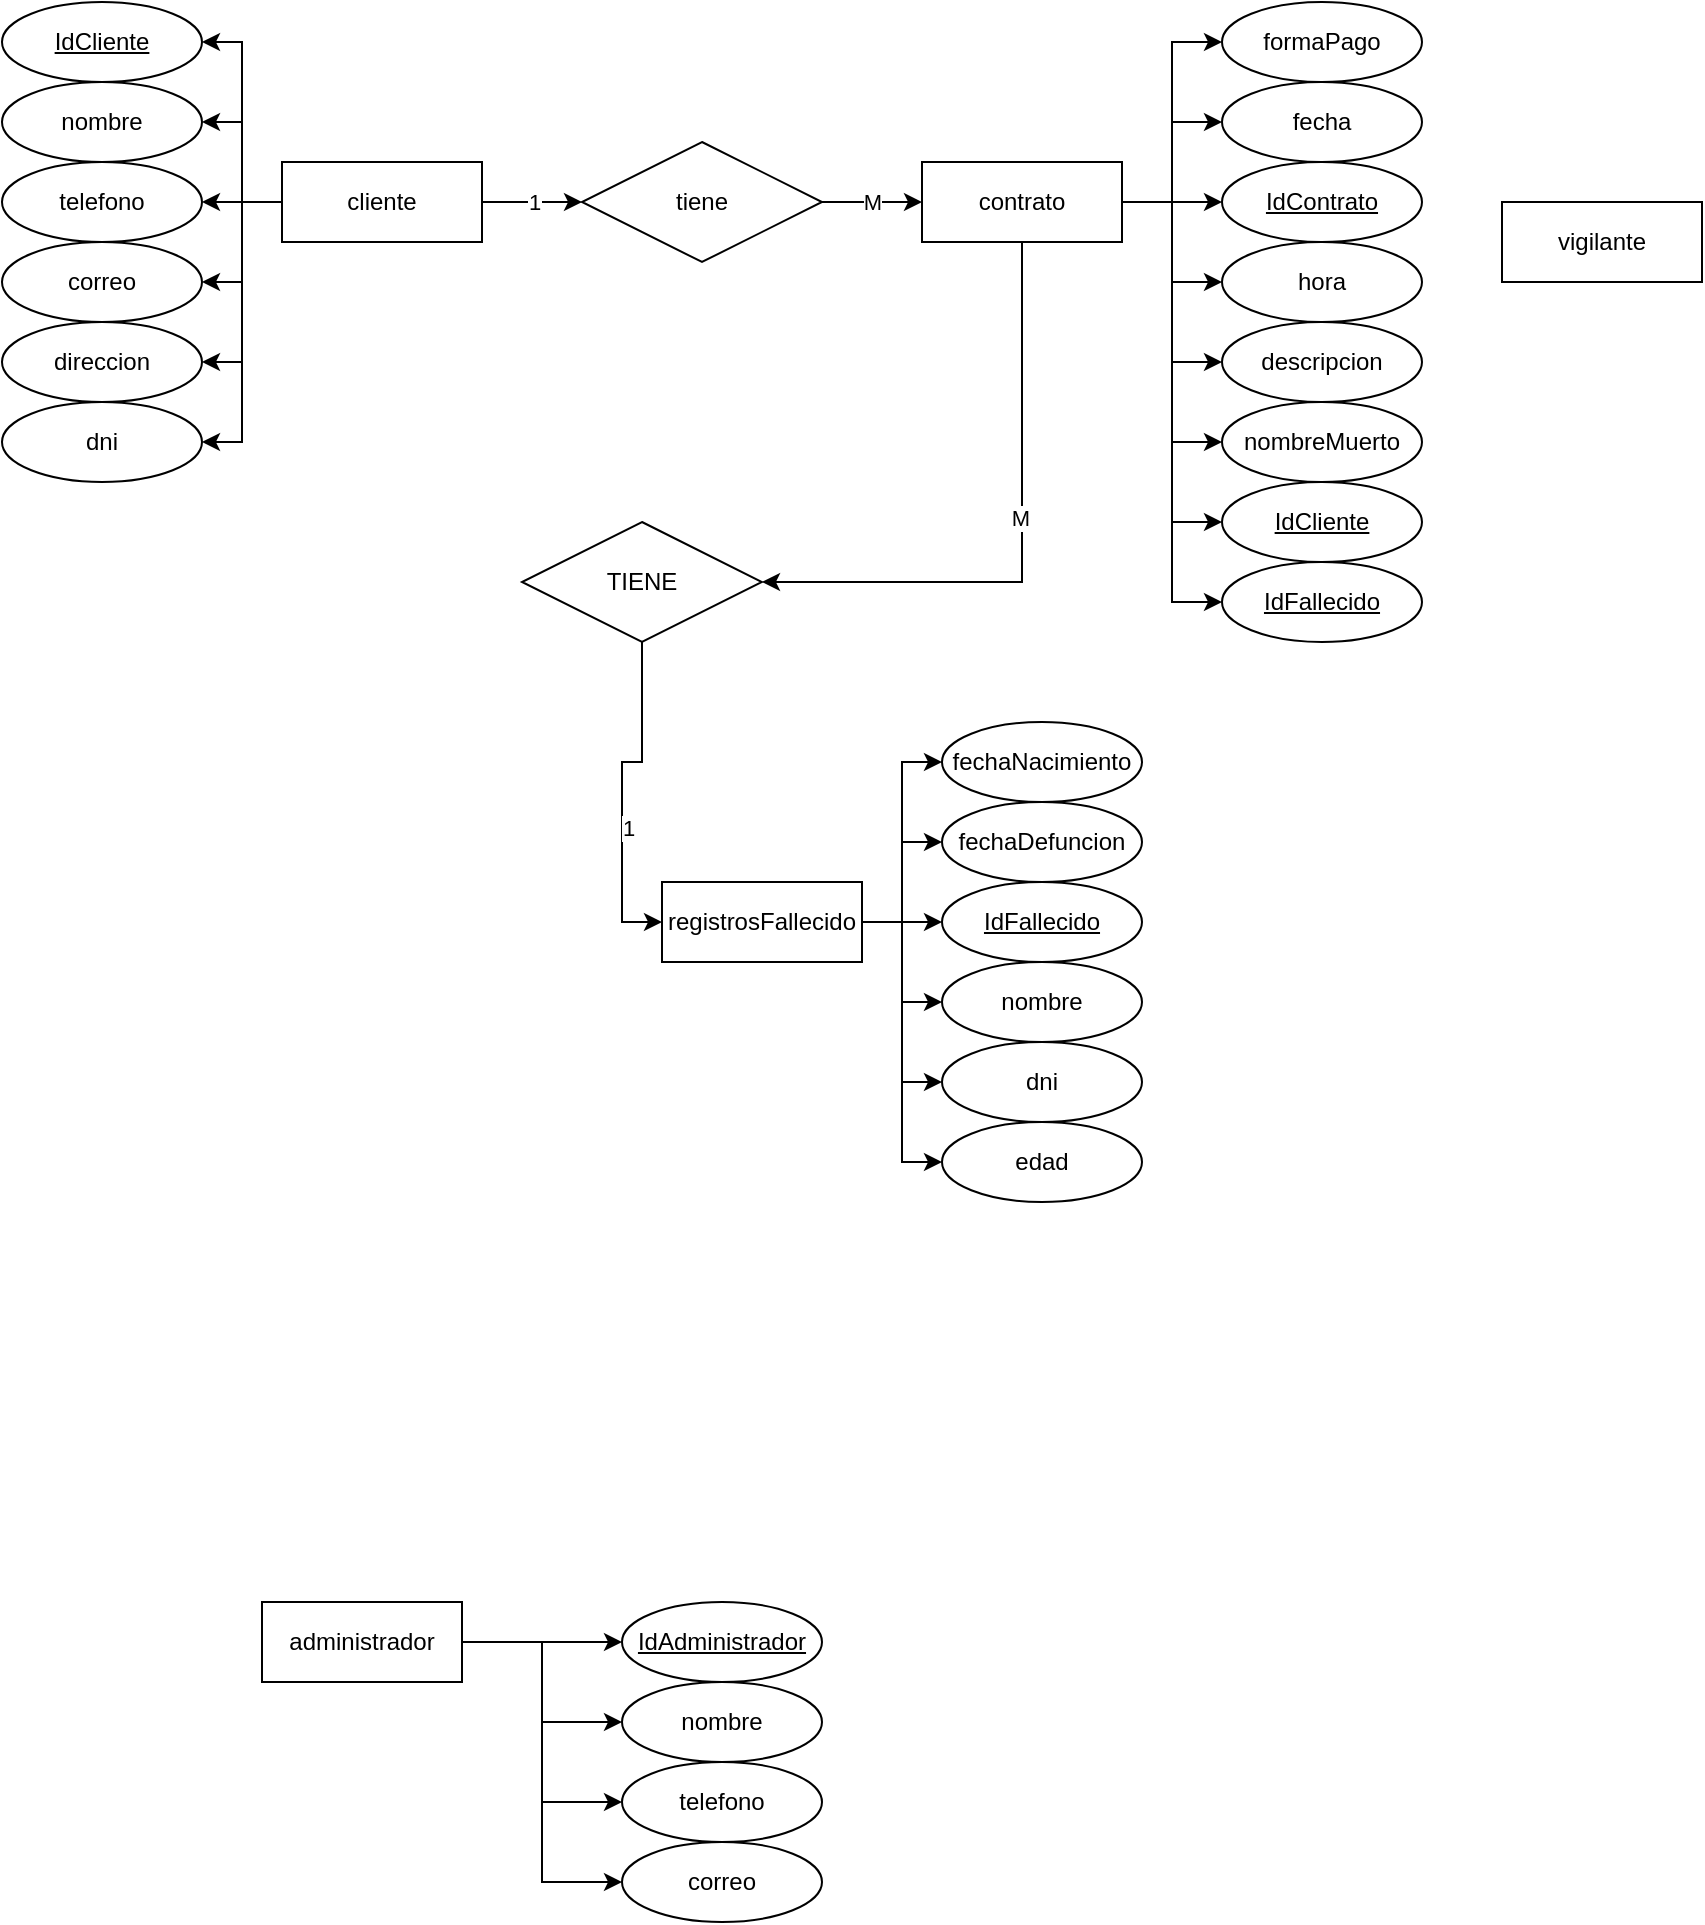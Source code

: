 <mxfile version="24.1.0" type="github">
  <diagram id="R2lEEEUBdFMjLlhIrx00" name="Page-1">
    <mxGraphModel dx="2049" dy="1103" grid="1" gridSize="10" guides="1" tooltips="1" connect="1" arrows="1" fold="1" page="1" pageScale="1" pageWidth="850" pageHeight="1100" math="0" shadow="0" extFonts="Permanent Marker^https://fonts.googleapis.com/css?family=Permanent+Marker">
      <root>
        <mxCell id="0" />
        <mxCell id="1" parent="0" />
        <mxCell id="orwoNpzJjQgzfBhsVVfo-14" style="edgeStyle=orthogonalEdgeStyle;rounded=0;orthogonalLoop=1;jettySize=auto;html=1;entryX=1;entryY=0.5;entryDx=0;entryDy=0;" edge="1" parent="1" source="orwoNpzJjQgzfBhsVVfo-1" target="orwoNpzJjQgzfBhsVVfo-11">
          <mxGeometry relative="1" as="geometry" />
        </mxCell>
        <mxCell id="orwoNpzJjQgzfBhsVVfo-15" style="edgeStyle=orthogonalEdgeStyle;rounded=0;orthogonalLoop=1;jettySize=auto;html=1;" edge="1" parent="1" source="orwoNpzJjQgzfBhsVVfo-1" target="orwoNpzJjQgzfBhsVVfo-9">
          <mxGeometry relative="1" as="geometry" />
        </mxCell>
        <mxCell id="orwoNpzJjQgzfBhsVVfo-16" style="edgeStyle=orthogonalEdgeStyle;rounded=0;orthogonalLoop=1;jettySize=auto;html=1;entryX=1;entryY=0.5;entryDx=0;entryDy=0;" edge="1" parent="1" source="orwoNpzJjQgzfBhsVVfo-1" target="orwoNpzJjQgzfBhsVVfo-7">
          <mxGeometry relative="1" as="geometry" />
        </mxCell>
        <mxCell id="orwoNpzJjQgzfBhsVVfo-17" style="edgeStyle=orthogonalEdgeStyle;rounded=0;orthogonalLoop=1;jettySize=auto;html=1;entryX=1;entryY=0.5;entryDx=0;entryDy=0;" edge="1" parent="1" source="orwoNpzJjQgzfBhsVVfo-1" target="orwoNpzJjQgzfBhsVVfo-12">
          <mxGeometry relative="1" as="geometry" />
        </mxCell>
        <mxCell id="orwoNpzJjQgzfBhsVVfo-18" style="edgeStyle=orthogonalEdgeStyle;rounded=0;orthogonalLoop=1;jettySize=auto;html=1;entryX=1;entryY=0.5;entryDx=0;entryDy=0;" edge="1" parent="1" source="orwoNpzJjQgzfBhsVVfo-1" target="orwoNpzJjQgzfBhsVVfo-13">
          <mxGeometry relative="1" as="geometry" />
        </mxCell>
        <mxCell id="orwoNpzJjQgzfBhsVVfo-54" style="edgeStyle=orthogonalEdgeStyle;rounded=0;orthogonalLoop=1;jettySize=auto;html=1;entryX=1;entryY=0.5;entryDx=0;entryDy=0;" edge="1" parent="1" source="orwoNpzJjQgzfBhsVVfo-1" target="orwoNpzJjQgzfBhsVVfo-51">
          <mxGeometry relative="1" as="geometry" />
        </mxCell>
        <mxCell id="orwoNpzJjQgzfBhsVVfo-78" value="" style="edgeStyle=orthogonalEdgeStyle;rounded=0;orthogonalLoop=1;jettySize=auto;html=1;" edge="1" parent="1" source="orwoNpzJjQgzfBhsVVfo-1" target="orwoNpzJjQgzfBhsVVfo-77">
          <mxGeometry relative="1" as="geometry" />
        </mxCell>
        <mxCell id="orwoNpzJjQgzfBhsVVfo-86" value="1" style="edgeLabel;html=1;align=center;verticalAlign=middle;resizable=0;points=[];" vertex="1" connectable="0" parent="orwoNpzJjQgzfBhsVVfo-78">
          <mxGeometry x="0.04" relative="1" as="geometry">
            <mxPoint as="offset" />
          </mxGeometry>
        </mxCell>
        <mxCell id="orwoNpzJjQgzfBhsVVfo-1" value="cliente" style="whiteSpace=wrap;html=1;align=center;" vertex="1" parent="1">
          <mxGeometry x="140" y="220" width="100" height="40" as="geometry" />
        </mxCell>
        <mxCell id="orwoNpzJjQgzfBhsVVfo-108" style="edgeStyle=orthogonalEdgeStyle;rounded=0;orthogonalLoop=1;jettySize=auto;html=1;entryX=0;entryY=0.5;entryDx=0;entryDy=0;" edge="1" parent="1" source="orwoNpzJjQgzfBhsVVfo-2" target="orwoNpzJjQgzfBhsVVfo-100">
          <mxGeometry relative="1" as="geometry" />
        </mxCell>
        <mxCell id="orwoNpzJjQgzfBhsVVfo-109" style="edgeStyle=orthogonalEdgeStyle;rounded=0;orthogonalLoop=1;jettySize=auto;html=1;entryX=0;entryY=0.5;entryDx=0;entryDy=0;" edge="1" parent="1" source="orwoNpzJjQgzfBhsVVfo-2" target="orwoNpzJjQgzfBhsVVfo-101">
          <mxGeometry relative="1" as="geometry" />
        </mxCell>
        <mxCell id="orwoNpzJjQgzfBhsVVfo-110" style="edgeStyle=orthogonalEdgeStyle;rounded=0;orthogonalLoop=1;jettySize=auto;html=1;entryX=0;entryY=0.5;entryDx=0;entryDy=0;" edge="1" parent="1" source="orwoNpzJjQgzfBhsVVfo-2" target="orwoNpzJjQgzfBhsVVfo-102">
          <mxGeometry relative="1" as="geometry" />
        </mxCell>
        <mxCell id="orwoNpzJjQgzfBhsVVfo-111" style="edgeStyle=orthogonalEdgeStyle;rounded=0;orthogonalLoop=1;jettySize=auto;html=1;entryX=0;entryY=0.5;entryDx=0;entryDy=0;" edge="1" parent="1" source="orwoNpzJjQgzfBhsVVfo-2" target="orwoNpzJjQgzfBhsVVfo-103">
          <mxGeometry relative="1" as="geometry" />
        </mxCell>
        <mxCell id="orwoNpzJjQgzfBhsVVfo-2" value="administrador" style="whiteSpace=wrap;html=1;align=center;" vertex="1" parent="1">
          <mxGeometry x="130" y="940" width="100" height="40" as="geometry" />
        </mxCell>
        <mxCell id="orwoNpzJjQgzfBhsVVfo-58" style="edgeStyle=orthogonalEdgeStyle;rounded=0;orthogonalLoop=1;jettySize=auto;html=1;entryX=0;entryY=0.5;entryDx=0;entryDy=0;" edge="1" parent="1" source="orwoNpzJjQgzfBhsVVfo-3" target="orwoNpzJjQgzfBhsVVfo-56">
          <mxGeometry relative="1" as="geometry" />
        </mxCell>
        <mxCell id="orwoNpzJjQgzfBhsVVfo-59" style="edgeStyle=orthogonalEdgeStyle;rounded=0;orthogonalLoop=1;jettySize=auto;html=1;entryX=0;entryY=0.5;entryDx=0;entryDy=0;" edge="1" parent="1" source="orwoNpzJjQgzfBhsVVfo-3" target="orwoNpzJjQgzfBhsVVfo-49">
          <mxGeometry relative="1" as="geometry" />
        </mxCell>
        <mxCell id="orwoNpzJjQgzfBhsVVfo-60" style="edgeStyle=orthogonalEdgeStyle;rounded=0;orthogonalLoop=1;jettySize=auto;html=1;entryX=0;entryY=0.5;entryDx=0;entryDy=0;" edge="1" parent="1" source="orwoNpzJjQgzfBhsVVfo-3" target="orwoNpzJjQgzfBhsVVfo-48">
          <mxGeometry relative="1" as="geometry" />
        </mxCell>
        <mxCell id="orwoNpzJjQgzfBhsVVfo-61" style="edgeStyle=orthogonalEdgeStyle;rounded=0;orthogonalLoop=1;jettySize=auto;html=1;entryX=0;entryY=0.5;entryDx=0;entryDy=0;" edge="1" parent="1" source="orwoNpzJjQgzfBhsVVfo-3" target="orwoNpzJjQgzfBhsVVfo-50">
          <mxGeometry relative="1" as="geometry" />
        </mxCell>
        <mxCell id="orwoNpzJjQgzfBhsVVfo-62" style="edgeStyle=orthogonalEdgeStyle;rounded=0;orthogonalLoop=1;jettySize=auto;html=1;entryX=0;entryY=0.5;entryDx=0;entryDy=0;" edge="1" parent="1" source="orwoNpzJjQgzfBhsVVfo-3" target="orwoNpzJjQgzfBhsVVfo-55">
          <mxGeometry relative="1" as="geometry" />
        </mxCell>
        <mxCell id="orwoNpzJjQgzfBhsVVfo-63" style="edgeStyle=orthogonalEdgeStyle;rounded=0;orthogonalLoop=1;jettySize=auto;html=1;entryX=0;entryY=0.5;entryDx=0;entryDy=0;" edge="1" parent="1" source="orwoNpzJjQgzfBhsVVfo-3" target="orwoNpzJjQgzfBhsVVfo-57">
          <mxGeometry relative="1" as="geometry" />
        </mxCell>
        <mxCell id="orwoNpzJjQgzfBhsVVfo-3" value="registrosFallecido" style="whiteSpace=wrap;html=1;align=center;" vertex="1" parent="1">
          <mxGeometry x="330" y="580" width="100" height="40" as="geometry" />
        </mxCell>
        <mxCell id="orwoNpzJjQgzfBhsVVfo-4" value="vigilante" style="whiteSpace=wrap;html=1;align=center;" vertex="1" parent="1">
          <mxGeometry x="750" y="240" width="100" height="40" as="geometry" />
        </mxCell>
        <mxCell id="orwoNpzJjQgzfBhsVVfo-71" style="edgeStyle=orthogonalEdgeStyle;rounded=0;orthogonalLoop=1;jettySize=auto;html=1;entryX=0;entryY=0.5;entryDx=0;entryDy=0;" edge="1" parent="1" source="orwoNpzJjQgzfBhsVVfo-5" target="orwoNpzJjQgzfBhsVVfo-67">
          <mxGeometry relative="1" as="geometry" />
        </mxCell>
        <mxCell id="orwoNpzJjQgzfBhsVVfo-72" style="edgeStyle=orthogonalEdgeStyle;rounded=0;orthogonalLoop=1;jettySize=auto;html=1;entryX=0;entryY=0.5;entryDx=0;entryDy=0;" edge="1" parent="1" source="orwoNpzJjQgzfBhsVVfo-5" target="orwoNpzJjQgzfBhsVVfo-70">
          <mxGeometry relative="1" as="geometry" />
        </mxCell>
        <mxCell id="orwoNpzJjQgzfBhsVVfo-73" style="edgeStyle=orthogonalEdgeStyle;rounded=0;orthogonalLoop=1;jettySize=auto;html=1;entryX=0;entryY=0.5;entryDx=0;entryDy=0;" edge="1" parent="1" source="orwoNpzJjQgzfBhsVVfo-5" target="orwoNpzJjQgzfBhsVVfo-65">
          <mxGeometry relative="1" as="geometry" />
        </mxCell>
        <mxCell id="orwoNpzJjQgzfBhsVVfo-74" style="edgeStyle=orthogonalEdgeStyle;rounded=0;orthogonalLoop=1;jettySize=auto;html=1;entryX=0;entryY=0.5;entryDx=0;entryDy=0;" edge="1" parent="1" source="orwoNpzJjQgzfBhsVVfo-5" target="orwoNpzJjQgzfBhsVVfo-64">
          <mxGeometry relative="1" as="geometry" />
        </mxCell>
        <mxCell id="orwoNpzJjQgzfBhsVVfo-75" style="edgeStyle=orthogonalEdgeStyle;rounded=0;orthogonalLoop=1;jettySize=auto;html=1;entryX=0;entryY=0.5;entryDx=0;entryDy=0;" edge="1" parent="1" source="orwoNpzJjQgzfBhsVVfo-5" target="orwoNpzJjQgzfBhsVVfo-66">
          <mxGeometry relative="1" as="geometry" />
        </mxCell>
        <mxCell id="orwoNpzJjQgzfBhsVVfo-76" style="edgeStyle=orthogonalEdgeStyle;rounded=0;orthogonalLoop=1;jettySize=auto;html=1;entryX=0;entryY=0.5;entryDx=0;entryDy=0;" edge="1" parent="1" source="orwoNpzJjQgzfBhsVVfo-5" target="orwoNpzJjQgzfBhsVVfo-69">
          <mxGeometry relative="1" as="geometry" />
        </mxCell>
        <mxCell id="orwoNpzJjQgzfBhsVVfo-89" style="edgeStyle=orthogonalEdgeStyle;rounded=0;orthogonalLoop=1;jettySize=auto;html=1;entryX=0;entryY=0.5;entryDx=0;entryDy=0;" edge="1" parent="1" source="orwoNpzJjQgzfBhsVVfo-5" target="orwoNpzJjQgzfBhsVVfo-88">
          <mxGeometry relative="1" as="geometry" />
        </mxCell>
        <mxCell id="orwoNpzJjQgzfBhsVVfo-95" style="edgeStyle=orthogonalEdgeStyle;rounded=0;orthogonalLoop=1;jettySize=auto;html=1;entryX=1;entryY=0.5;entryDx=0;entryDy=0;" edge="1" parent="1" source="orwoNpzJjQgzfBhsVVfo-5" target="orwoNpzJjQgzfBhsVVfo-90">
          <mxGeometry relative="1" as="geometry">
            <Array as="points">
              <mxPoint x="510" y="430" />
            </Array>
          </mxGeometry>
        </mxCell>
        <mxCell id="orwoNpzJjQgzfBhsVVfo-96" value="M" style="edgeLabel;html=1;align=center;verticalAlign=middle;resizable=0;points=[];" vertex="1" connectable="0" parent="orwoNpzJjQgzfBhsVVfo-95">
          <mxGeometry x="-0.08" y="-1" relative="1" as="geometry">
            <mxPoint as="offset" />
          </mxGeometry>
        </mxCell>
        <mxCell id="orwoNpzJjQgzfBhsVVfo-99" style="edgeStyle=orthogonalEdgeStyle;rounded=0;orthogonalLoop=1;jettySize=auto;html=1;entryX=0;entryY=0.5;entryDx=0;entryDy=0;" edge="1" parent="1" source="orwoNpzJjQgzfBhsVVfo-5" target="orwoNpzJjQgzfBhsVVfo-98">
          <mxGeometry relative="1" as="geometry" />
        </mxCell>
        <mxCell id="orwoNpzJjQgzfBhsVVfo-5" value="contrato" style="whiteSpace=wrap;html=1;align=center;" vertex="1" parent="1">
          <mxGeometry x="460" y="220" width="100" height="40" as="geometry" />
        </mxCell>
        <mxCell id="orwoNpzJjQgzfBhsVVfo-7" value="IdCliente" style="ellipse;whiteSpace=wrap;html=1;align=center;fontStyle=4;" vertex="1" parent="1">
          <mxGeometry y="140" width="100" height="40" as="geometry" />
        </mxCell>
        <mxCell id="orwoNpzJjQgzfBhsVVfo-9" value="nombre" style="ellipse;whiteSpace=wrap;html=1;align=center;" vertex="1" parent="1">
          <mxGeometry y="180" width="100" height="40" as="geometry" />
        </mxCell>
        <mxCell id="orwoNpzJjQgzfBhsVVfo-11" value="telefono" style="ellipse;whiteSpace=wrap;html=1;align=center;" vertex="1" parent="1">
          <mxGeometry y="220" width="100" height="40" as="geometry" />
        </mxCell>
        <mxCell id="orwoNpzJjQgzfBhsVVfo-12" value="correo" style="ellipse;whiteSpace=wrap;html=1;align=center;" vertex="1" parent="1">
          <mxGeometry y="260" width="100" height="40" as="geometry" />
        </mxCell>
        <mxCell id="orwoNpzJjQgzfBhsVVfo-13" value="direccion" style="ellipse;whiteSpace=wrap;html=1;align=center;" vertex="1" parent="1">
          <mxGeometry y="300" width="100" height="40" as="geometry" />
        </mxCell>
        <mxCell id="orwoNpzJjQgzfBhsVVfo-48" value="IdFallecido" style="ellipse;whiteSpace=wrap;html=1;align=center;fontStyle=4;" vertex="1" parent="1">
          <mxGeometry x="470" y="580" width="100" height="40" as="geometry" />
        </mxCell>
        <mxCell id="orwoNpzJjQgzfBhsVVfo-49" value="fechaDefuncion" style="ellipse;whiteSpace=wrap;html=1;align=center;" vertex="1" parent="1">
          <mxGeometry x="470" y="540" width="100" height="40" as="geometry" />
        </mxCell>
        <mxCell id="orwoNpzJjQgzfBhsVVfo-50" value="nombre" style="ellipse;whiteSpace=wrap;html=1;align=center;" vertex="1" parent="1">
          <mxGeometry x="470" y="620" width="100" height="40" as="geometry" />
        </mxCell>
        <mxCell id="orwoNpzJjQgzfBhsVVfo-51" value="dni" style="ellipse;whiteSpace=wrap;html=1;align=center;" vertex="1" parent="1">
          <mxGeometry y="340" width="100" height="40" as="geometry" />
        </mxCell>
        <mxCell id="orwoNpzJjQgzfBhsVVfo-55" value="dni" style="ellipse;whiteSpace=wrap;html=1;align=center;" vertex="1" parent="1">
          <mxGeometry x="470" y="660" width="100" height="40" as="geometry" />
        </mxCell>
        <mxCell id="orwoNpzJjQgzfBhsVVfo-56" value="fechaNacimiento" style="ellipse;whiteSpace=wrap;html=1;align=center;" vertex="1" parent="1">
          <mxGeometry x="470" y="500" width="100" height="40" as="geometry" />
        </mxCell>
        <mxCell id="orwoNpzJjQgzfBhsVVfo-57" value="edad" style="ellipse;whiteSpace=wrap;html=1;align=center;" vertex="1" parent="1">
          <mxGeometry x="470" y="700" width="100" height="40" as="geometry" />
        </mxCell>
        <mxCell id="orwoNpzJjQgzfBhsVVfo-64" value="IdContrato" style="ellipse;whiteSpace=wrap;html=1;align=center;fontStyle=4;" vertex="1" parent="1">
          <mxGeometry x="610" y="220" width="100" height="40" as="geometry" />
        </mxCell>
        <mxCell id="orwoNpzJjQgzfBhsVVfo-65" value="fecha" style="ellipse;whiteSpace=wrap;html=1;align=center;" vertex="1" parent="1">
          <mxGeometry x="610" y="180" width="100" height="40" as="geometry" />
        </mxCell>
        <mxCell id="orwoNpzJjQgzfBhsVVfo-66" value="hora" style="ellipse;whiteSpace=wrap;html=1;align=center;" vertex="1" parent="1">
          <mxGeometry x="610" y="260" width="100" height="40" as="geometry" />
        </mxCell>
        <mxCell id="orwoNpzJjQgzfBhsVVfo-67" value="formaPago" style="ellipse;whiteSpace=wrap;html=1;align=center;" vertex="1" parent="1">
          <mxGeometry x="610" y="140" width="100" height="40" as="geometry" />
        </mxCell>
        <mxCell id="orwoNpzJjQgzfBhsVVfo-69" value="descripcion" style="ellipse;whiteSpace=wrap;html=1;align=center;" vertex="1" parent="1">
          <mxGeometry x="610" y="300" width="100" height="40" as="geometry" />
        </mxCell>
        <mxCell id="orwoNpzJjQgzfBhsVVfo-70" value="nombreMuerto" style="ellipse;whiteSpace=wrap;html=1;align=center;" vertex="1" parent="1">
          <mxGeometry x="610" y="340" width="100" height="40" as="geometry" />
        </mxCell>
        <mxCell id="orwoNpzJjQgzfBhsVVfo-79" value="" style="edgeStyle=orthogonalEdgeStyle;rounded=0;orthogonalLoop=1;jettySize=auto;html=1;" edge="1" parent="1" source="orwoNpzJjQgzfBhsVVfo-77" target="orwoNpzJjQgzfBhsVVfo-5">
          <mxGeometry relative="1" as="geometry" />
        </mxCell>
        <mxCell id="orwoNpzJjQgzfBhsVVfo-87" value="M" style="edgeLabel;html=1;align=center;verticalAlign=middle;resizable=0;points=[];" vertex="1" connectable="0" parent="orwoNpzJjQgzfBhsVVfo-79">
          <mxGeometry relative="1" as="geometry">
            <mxPoint as="offset" />
          </mxGeometry>
        </mxCell>
        <mxCell id="orwoNpzJjQgzfBhsVVfo-77" value="tiene" style="shape=rhombus;perimeter=rhombusPerimeter;whiteSpace=wrap;html=1;align=center;" vertex="1" parent="1">
          <mxGeometry x="290" y="210" width="120" height="60" as="geometry" />
        </mxCell>
        <mxCell id="orwoNpzJjQgzfBhsVVfo-88" value="IdCliente" style="ellipse;whiteSpace=wrap;html=1;align=center;fontStyle=4;" vertex="1" parent="1">
          <mxGeometry x="610" y="380" width="100" height="40" as="geometry" />
        </mxCell>
        <mxCell id="orwoNpzJjQgzfBhsVVfo-91" style="edgeStyle=orthogonalEdgeStyle;rounded=0;orthogonalLoop=1;jettySize=auto;html=1;entryX=0;entryY=0.5;entryDx=0;entryDy=0;" edge="1" parent="1" source="orwoNpzJjQgzfBhsVVfo-90" target="orwoNpzJjQgzfBhsVVfo-3">
          <mxGeometry relative="1" as="geometry" />
        </mxCell>
        <mxCell id="orwoNpzJjQgzfBhsVVfo-97" value="1" style="edgeLabel;html=1;align=center;verticalAlign=middle;resizable=0;points=[];" vertex="1" connectable="0" parent="orwoNpzJjQgzfBhsVVfo-91">
          <mxGeometry x="0.212" y="3" relative="1" as="geometry">
            <mxPoint as="offset" />
          </mxGeometry>
        </mxCell>
        <mxCell id="orwoNpzJjQgzfBhsVVfo-90" value="TIENE" style="shape=rhombus;perimeter=rhombusPerimeter;whiteSpace=wrap;html=1;align=center;" vertex="1" parent="1">
          <mxGeometry x="260" y="400" width="120" height="60" as="geometry" />
        </mxCell>
        <mxCell id="orwoNpzJjQgzfBhsVVfo-98" value="IdFallecido" style="ellipse;whiteSpace=wrap;html=1;align=center;fontStyle=4;" vertex="1" parent="1">
          <mxGeometry x="610" y="420" width="100" height="40" as="geometry" />
        </mxCell>
        <mxCell id="orwoNpzJjQgzfBhsVVfo-100" value="IdAdministrador" style="ellipse;whiteSpace=wrap;html=1;align=center;fontStyle=4;" vertex="1" parent="1">
          <mxGeometry x="310" y="940" width="100" height="40" as="geometry" />
        </mxCell>
        <mxCell id="orwoNpzJjQgzfBhsVVfo-101" value="nombre" style="ellipse;whiteSpace=wrap;html=1;align=center;" vertex="1" parent="1">
          <mxGeometry x="310" y="980" width="100" height="40" as="geometry" />
        </mxCell>
        <mxCell id="orwoNpzJjQgzfBhsVVfo-102" value="telefono" style="ellipse;whiteSpace=wrap;html=1;align=center;" vertex="1" parent="1">
          <mxGeometry x="310" y="1020" width="100" height="40" as="geometry" />
        </mxCell>
        <mxCell id="orwoNpzJjQgzfBhsVVfo-103" value="correo" style="ellipse;whiteSpace=wrap;html=1;align=center;" vertex="1" parent="1">
          <mxGeometry x="310" y="1060" width="100" height="40" as="geometry" />
        </mxCell>
      </root>
    </mxGraphModel>
  </diagram>
</mxfile>

